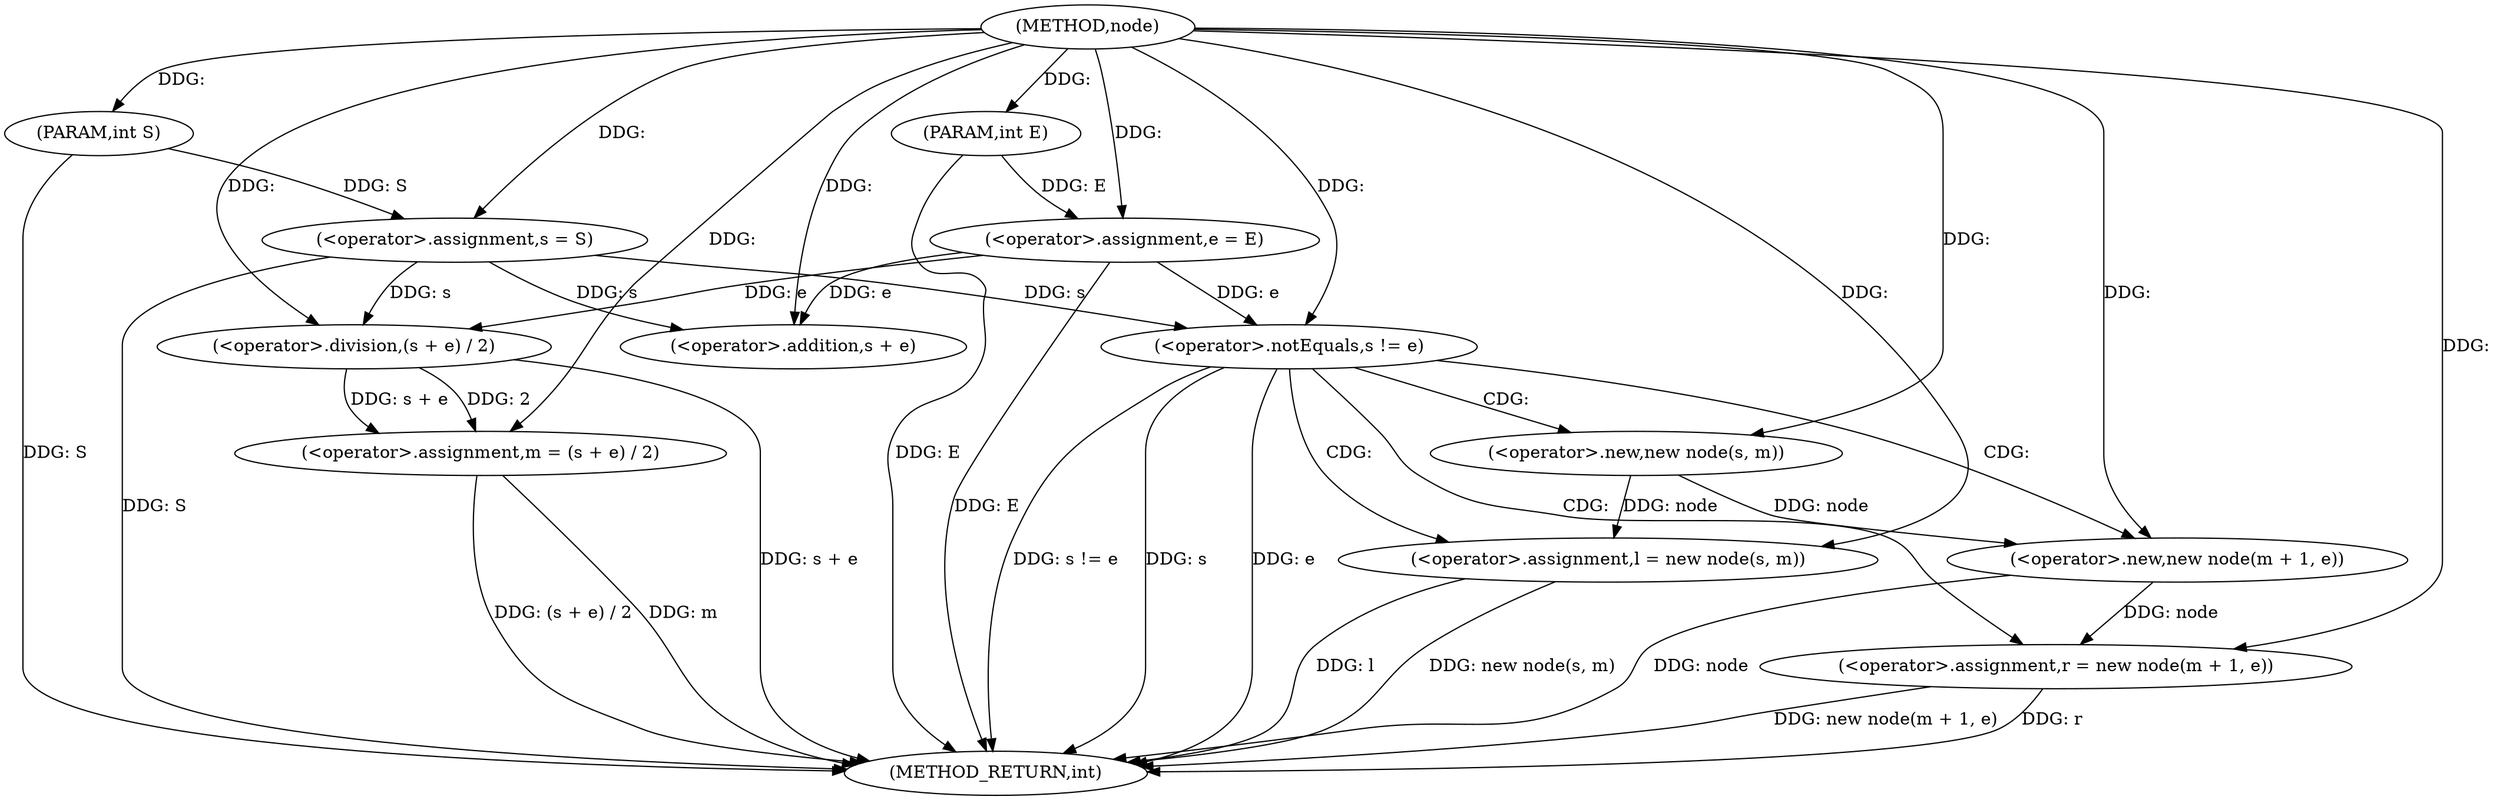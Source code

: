 digraph "node" {  
"1000110" [label = "(METHOD,node)" ]
"1000142" [label = "(METHOD_RETURN,int)" ]
"1000111" [label = "(PARAM,int S)" ]
"1000112" [label = "(PARAM,int E)" ]
"1000115" [label = "(<operator>.assignment,s = S)" ]
"1000130" [label = "(<operator>.notEquals,s != e)" ]
"1000119" [label = "(<operator>.assignment,e = E)" ]
"1000122" [label = "(<operator>.assignment,m = (s + e) / 2)" ]
"1000134" [label = "(<operator>.assignment,l = new node(s, m))" ]
"1000138" [label = "(<operator>.assignment,r = new node(m + 1, e))" ]
"1000124" [label = "(<operator>.division,(s + e) / 2)" ]
"1000136" [label = "(<operator>.new,new node(s, m))" ]
"1000140" [label = "(<operator>.new,new node(m + 1, e))" ]
"1000125" [label = "(<operator>.addition,s + e)" ]
  "1000111" -> "1000142"  [ label = "DDG: S"] 
  "1000112" -> "1000142"  [ label = "DDG: E"] 
  "1000115" -> "1000142"  [ label = "DDG: S"] 
  "1000119" -> "1000142"  [ label = "DDG: E"] 
  "1000124" -> "1000142"  [ label = "DDG: s + e"] 
  "1000122" -> "1000142"  [ label = "DDG: (s + e) / 2"] 
  "1000130" -> "1000142"  [ label = "DDG: s"] 
  "1000130" -> "1000142"  [ label = "DDG: e"] 
  "1000130" -> "1000142"  [ label = "DDG: s != e"] 
  "1000134" -> "1000142"  [ label = "DDG: new node(s, m)"] 
  "1000140" -> "1000142"  [ label = "DDG: node"] 
  "1000138" -> "1000142"  [ label = "DDG: new node(m + 1, e)"] 
  "1000122" -> "1000142"  [ label = "DDG: m"] 
  "1000138" -> "1000142"  [ label = "DDG: r"] 
  "1000134" -> "1000142"  [ label = "DDG: l"] 
  "1000110" -> "1000111"  [ label = "DDG: "] 
  "1000110" -> "1000112"  [ label = "DDG: "] 
  "1000111" -> "1000115"  [ label = "DDG: S"] 
  "1000110" -> "1000115"  [ label = "DDG: "] 
  "1000112" -> "1000119"  [ label = "DDG: E"] 
  "1000110" -> "1000119"  [ label = "DDG: "] 
  "1000124" -> "1000122"  [ label = "DDG: 2"] 
  "1000124" -> "1000122"  [ label = "DDG: s + e"] 
  "1000110" -> "1000130"  [ label = "DDG: "] 
  "1000115" -> "1000130"  [ label = "DDG: s"] 
  "1000119" -> "1000130"  [ label = "DDG: e"] 
  "1000136" -> "1000134"  [ label = "DDG: node"] 
  "1000140" -> "1000138"  [ label = "DDG: node"] 
  "1000110" -> "1000122"  [ label = "DDG: "] 
  "1000110" -> "1000134"  [ label = "DDG: "] 
  "1000110" -> "1000138"  [ label = "DDG: "] 
  "1000119" -> "1000124"  [ label = "DDG: e"] 
  "1000110" -> "1000124"  [ label = "DDG: "] 
  "1000115" -> "1000124"  [ label = "DDG: s"] 
  "1000110" -> "1000136"  [ label = "DDG: "] 
  "1000136" -> "1000140"  [ label = "DDG: node"] 
  "1000110" -> "1000140"  [ label = "DDG: "] 
  "1000115" -> "1000125"  [ label = "DDG: s"] 
  "1000110" -> "1000125"  [ label = "DDG: "] 
  "1000119" -> "1000125"  [ label = "DDG: e"] 
  "1000130" -> "1000136"  [ label = "CDG: "] 
  "1000130" -> "1000140"  [ label = "CDG: "] 
  "1000130" -> "1000138"  [ label = "CDG: "] 
  "1000130" -> "1000134"  [ label = "CDG: "] 
}
